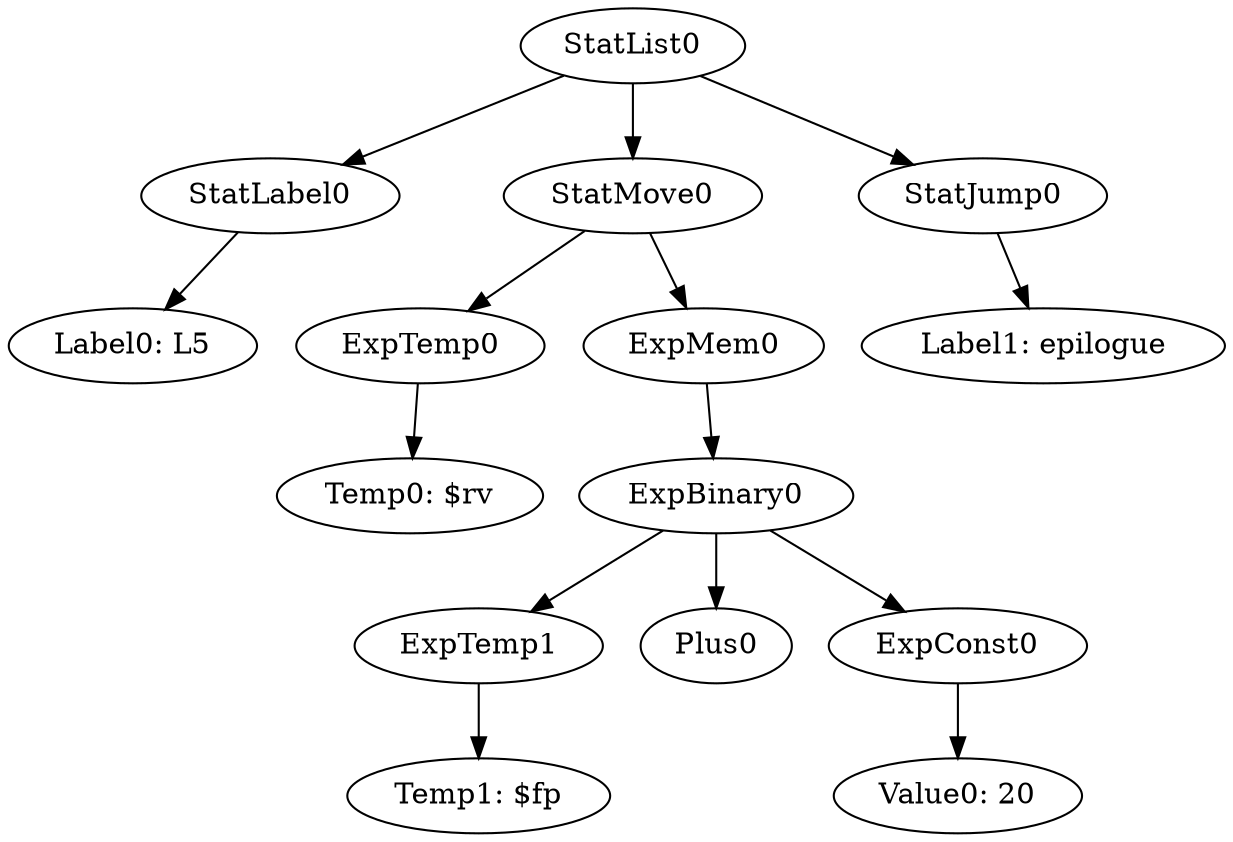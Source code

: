 digraph {
	ordering = out;
	ExpMem0 -> ExpBinary0;
	ExpTemp1 -> "Temp1: $fp";
	StatJump0 -> "Label1: epilogue";
	ExpConst0 -> "Value0: 20";
	StatLabel0 -> "Label0: L5";
	StatList0 -> StatLabel0;
	StatList0 -> StatMove0;
	StatList0 -> StatJump0;
	ExpTemp0 -> "Temp0: $rv";
	ExpBinary0 -> ExpTemp1;
	ExpBinary0 -> Plus0;
	ExpBinary0 -> ExpConst0;
	StatMove0 -> ExpTemp0;
	StatMove0 -> ExpMem0;
}

